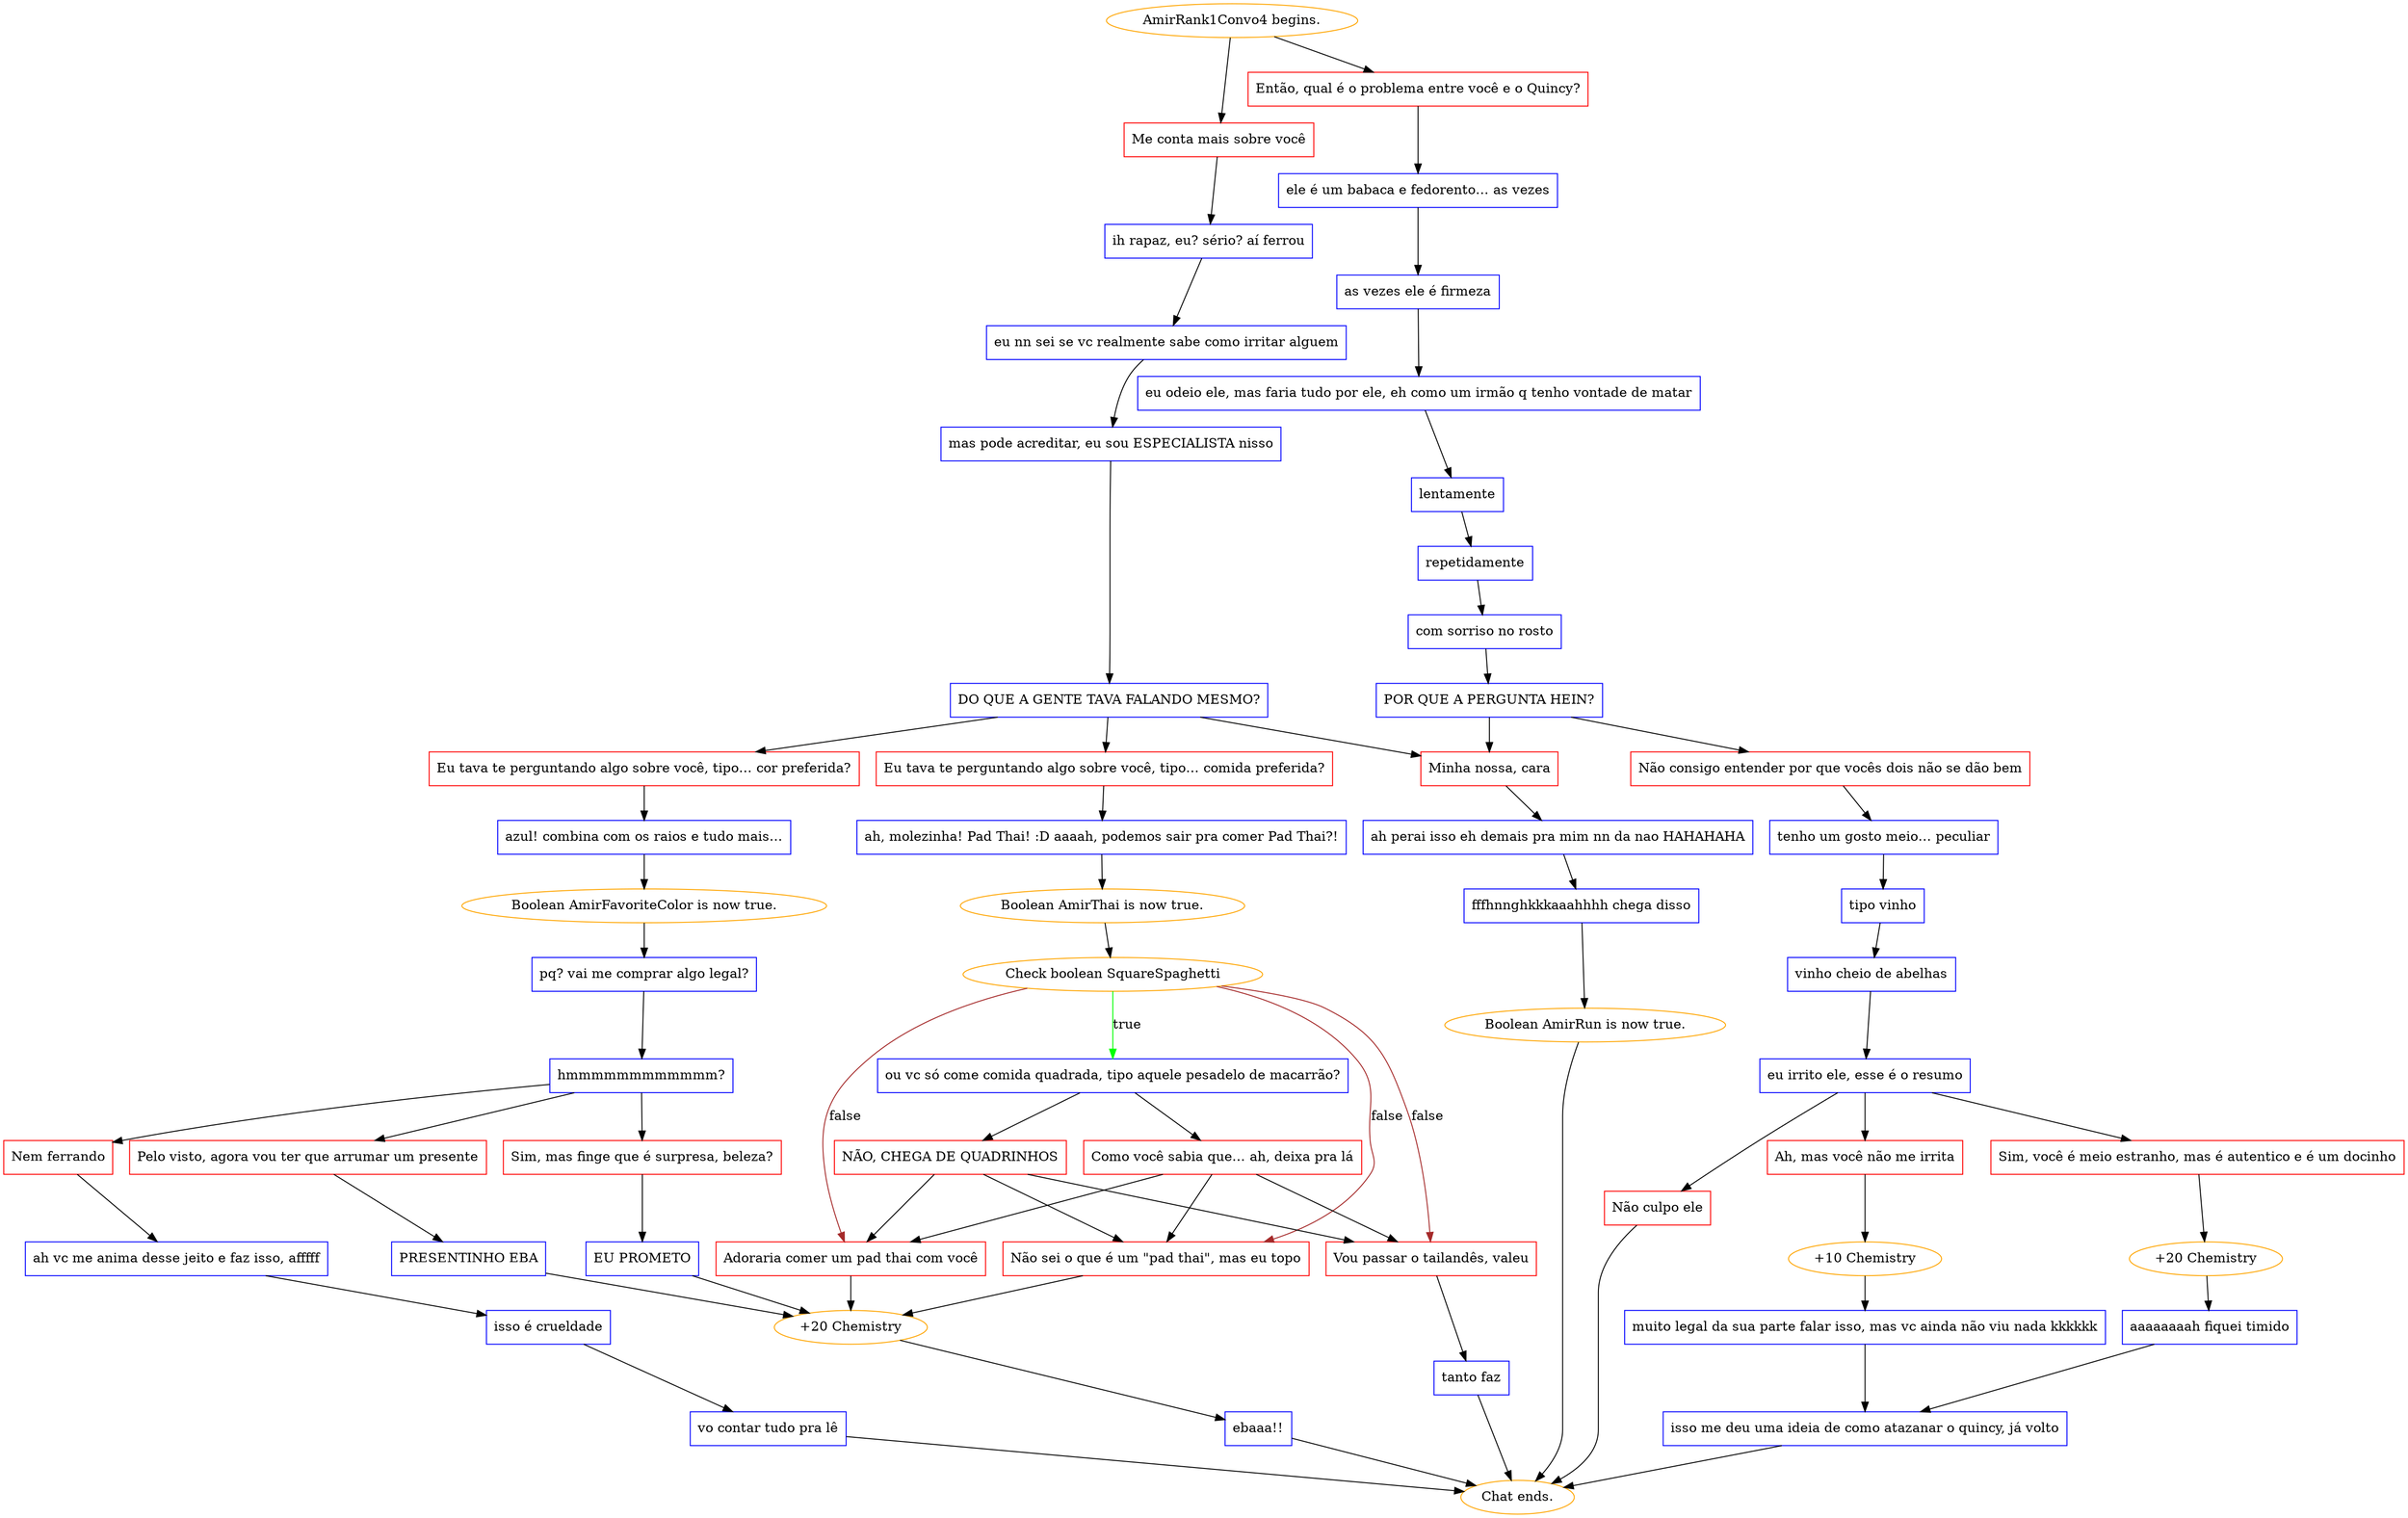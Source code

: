 digraph {
	"AmirRank1Convo4 begins." [color=orange];
		"AmirRank1Convo4 begins." -> j2378803768;
		"AmirRank1Convo4 begins." -> j4068434761;
	j2378803768 [label="Então, qual é o problema entre você e o Quincy?",shape=box,color=red];
		j2378803768 -> j822408093;
	j4068434761 [label="Me conta mais sobre você",shape=box,color=red];
		j4068434761 -> j3028155131;
	j822408093 [label="ele é um babaca e fedorento… as vezes",shape=box,color=blue];
		j822408093 -> j821674200;
	j3028155131 [label="ih rapaz, eu? sério? aí ferrou",shape=box,color=blue];
		j3028155131 -> j2527022789;
	j821674200 [label="as vezes ele é firmeza",shape=box,color=blue];
		j821674200 -> j2747288767;
	j2527022789 [label="eu nn sei se vc realmente sabe como irritar alguem",shape=box,color=blue];
		j2527022789 -> j3509730209;
	j2747288767 [label="eu odeio ele, mas faria tudo por ele, eh como um irmão q tenho vontade de matar",shape=box,color=blue];
		j2747288767 -> j546205719;
	j3509730209 [label="mas pode acreditar, eu sou ESPECIALISTA nisso",shape=box,color=blue];
		j3509730209 -> j3449870538;
	j546205719 [label="lentamente",shape=box,color=blue];
		j546205719 -> j875283831;
	j3449870538 [label="DO QUE A GENTE TAVA FALANDO MESMO?",shape=box,color=blue];
		j3449870538 -> j3227254895;
		j3449870538 -> j641396973;
		j3449870538 -> j3511259585;
	j875283831 [label="repetidamente",shape=box,color=blue];
		j875283831 -> j1238886327;
	j3227254895 [label="Minha nossa, cara",shape=box,color=red];
		j3227254895 -> j3323158670;
	j641396973 [label="Eu tava te perguntando algo sobre você, tipo… comida preferida?",shape=box,color=red];
		j641396973 -> j643278144;
	j3511259585 [label="Eu tava te perguntando algo sobre você, tipo… cor preferida?",shape=box,color=red];
		j3511259585 -> j3762463371;
	j1238886327 [label="com sorriso no rosto",shape=box,color=blue];
		j1238886327 -> j2442968466;
	j3323158670 [label="ah perai isso eh demais pra mim nn da nao HAHAHAHA",shape=box,color=blue];
		j3323158670 -> j3861340684;
	j643278144 [label="ah, molezinha! Pad Thai! :D aaaah, podemos sair pra comer Pad Thai?!",shape=box,color=blue];
		j643278144 -> j1051665310;
	j3762463371 [label="azul! combina com os raios e tudo mais…",shape=box,color=blue];
		j3762463371 -> j918798143;
	j2442968466 [label="POR QUE A PERGUNTA HEIN?",shape=box,color=blue];
		j2442968466 -> j2770598633;
		j2442968466 -> j3227254895;
	j3861340684 [label="fffhnnghkkkaaahhhh chega disso",shape=box,color=blue];
		j3861340684 -> j1426220801;
	j1051665310 [label="Boolean AmirThai is now true.",color=orange];
		j1051665310 -> j1549996540;
	j918798143 [label="Boolean AmirFavoriteColor is now true.",color=orange];
		j918798143 -> j1955733742;
	j2770598633 [label="Não consigo entender por que vocês dois não se dão bem",shape=box,color=red];
		j2770598633 -> j563121337;
	j1426220801 [label="Boolean AmirRun is now true.",color=orange];
		j1426220801 -> "Chat ends.";
	j1549996540 [label="Check boolean SquareSpaghetti",color=orange];
		j1549996540 -> j1874597105 [label=true,color=green];
		j1549996540 -> j401156457 [label=false,color=brown];
		j1549996540 -> j2711774026 [label=false,color=brown];
		j1549996540 -> j1074469126 [label=false,color=brown];
	j1955733742 [label="pq? vai me comprar algo legal?",shape=box,color=blue];
		j1955733742 -> j3316424131;
	j563121337 [label="tenho um gosto meio… peculiar",shape=box,color=blue];
		j563121337 -> j1679650824;
	"Chat ends." [color=orange];
	j1874597105 [label="ou vc só come comida quadrada, tipo aquele pesadelo de macarrão?",shape=box,color=blue];
		j1874597105 -> j4149085504;
		j1874597105 -> j839415456;
	j401156457 [label="Vou passar o tailandês, valeu",shape=box,color=red];
		j401156457 -> j3832029798;
	j2711774026 [label="Não sei o que é um \"pad thai\", mas eu topo",shape=box,color=red];
		j2711774026 -> j2484360760;
	j1074469126 [label="Adoraria comer um pad thai com você",shape=box,color=red];
		j1074469126 -> j2484360760;
	j3316424131 [label="hmmmmmmmmmmmm?",shape=box,color=blue];
		j3316424131 -> j3449949235;
		j3316424131 -> j2223986250;
		j3316424131 -> j3472919542;
	j1679650824 [label="tipo vinho",shape=box,color=blue];
		j1679650824 -> j3252590149;
	j4149085504 [label="NÃO, CHEGA DE QUADRINHOS",shape=box,color=red];
		j4149085504 -> j401156457;
		j4149085504 -> j2711774026;
		j4149085504 -> j1074469126;
	j839415456 [label="Como você sabia que… ah, deixa pra lá",shape=box,color=red];
		j839415456 -> j401156457;
		j839415456 -> j2711774026;
		j839415456 -> j1074469126;
	j3832029798 [label="tanto faz",shape=box,color=blue];
		j3832029798 -> "Chat ends.";
	j2484360760 [label="+20 Chemistry",color=orange];
		j2484360760 -> j4204237869;
	j3449949235 [label="Pelo visto, agora vou ter que arrumar um presente",shape=box,color=red];
		j3449949235 -> j2999781896;
	j2223986250 [label="Sim, mas finge que é surpresa, beleza?",shape=box,color=red];
		j2223986250 -> j300957095;
	j3472919542 [label="Nem ferrando",shape=box,color=red];
		j3472919542 -> j4253562757;
	j3252590149 [label="vinho cheio de abelhas",shape=box,color=blue];
		j3252590149 -> j1905850970;
	j4204237869 [label="ebaaa!!",shape=box,color=blue];
		j4204237869 -> "Chat ends.";
	j2999781896 [label="PRESENTINHO EBA",shape=box,color=blue];
		j2999781896 -> j2484360760;
	j300957095 [label="EU PROMETO",shape=box,color=blue];
		j300957095 -> j2484360760;
	j4253562757 [label="ah vc me anima desse jeito e faz isso, afffff",shape=box,color=blue];
		j4253562757 -> j3908511617;
	j1905850970 [label="eu irrito ele, esse é o resumo",shape=box,color=blue];
		j1905850970 -> j2944954306;
		j1905850970 -> j3038856351;
		j1905850970 -> j639242119;
	j3908511617 [label="isso é crueldade",shape=box,color=blue];
		j3908511617 -> j152764539;
	j2944954306 [label="Sim, você é meio estranho, mas é autentico e é um docinho",shape=box,color=red];
		j2944954306 -> j2178939831;
	j3038856351 [label="Ah, mas você não me irrita",shape=box,color=red];
		j3038856351 -> j682895839;
	j639242119 [label="Não culpo ele",shape=box,color=red];
		j639242119 -> "Chat ends.";
	j152764539 [label="vo contar tudo pra lê",shape=box,color=blue];
		j152764539 -> "Chat ends.";
	j2178939831 [label="+20 Chemistry",color=orange];
		j2178939831 -> j3764322582;
	j682895839 [label="+10 Chemistry",color=orange];
		j682895839 -> j2098051233;
	j3764322582 [label="aaaaaaaah fiquei timido",shape=box,color=blue];
		j3764322582 -> j616579476;
	j2098051233 [label="muito legal da sua parte falar isso, mas vc ainda não viu nada kkkkkk",shape=box,color=blue];
		j2098051233 -> j616579476;
	j616579476 [label="isso me deu uma ideia de como atazanar o quincy, já volto",shape=box,color=blue];
		j616579476 -> "Chat ends.";
}